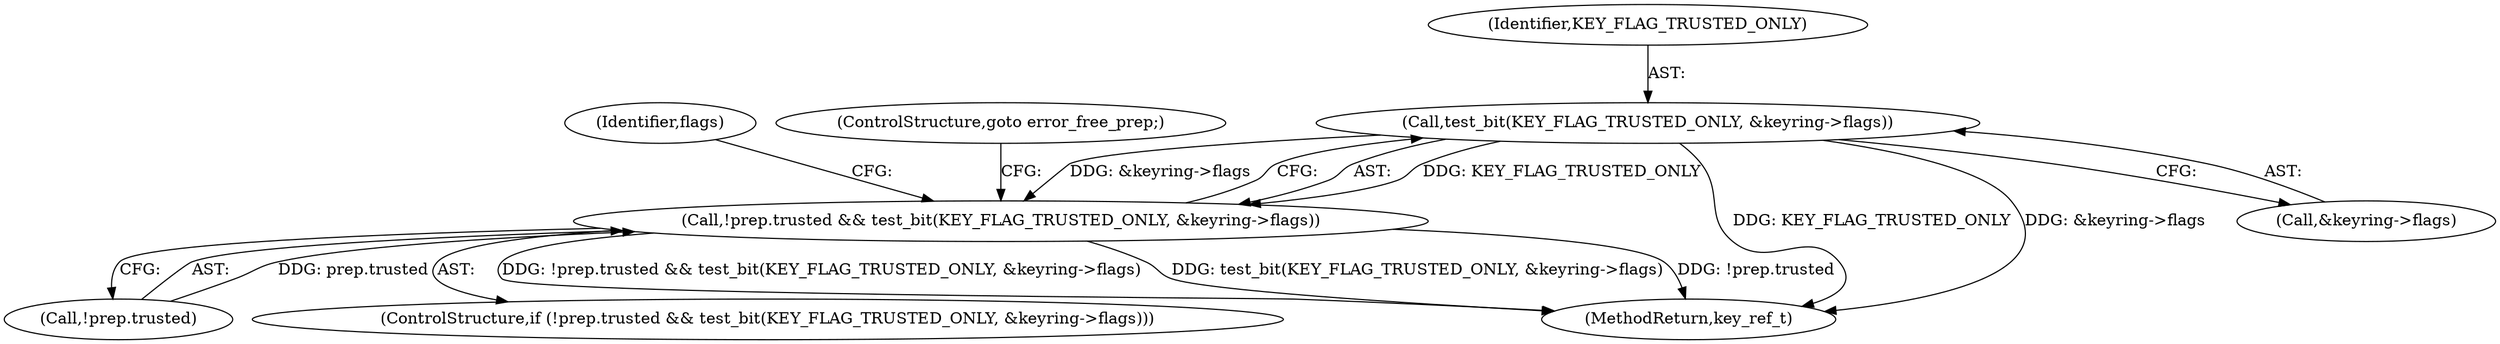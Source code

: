 digraph "0_linux_c06cfb08b88dfbe13be44a69ae2fdc3a7c902d81_2@pointer" {
"1000293" [label="(Call,test_bit(KEY_FLAG_TRUSTED_ONLY, &keyring->flags))"];
"1000288" [label="(Call,!prep.trusted && test_bit(KEY_FLAG_TRUSTED_ONLY, &keyring->flags))"];
"1000301" [label="(Identifier,flags)"];
"1000491" [label="(MethodReturn,key_ref_t)"];
"1000293" [label="(Call,test_bit(KEY_FLAG_TRUSTED_ONLY, &keyring->flags))"];
"1000288" [label="(Call,!prep.trusted && test_bit(KEY_FLAG_TRUSTED_ONLY, &keyring->flags))"];
"1000299" [label="(ControlStructure,goto error_free_prep;)"];
"1000294" [label="(Identifier,KEY_FLAG_TRUSTED_ONLY)"];
"1000289" [label="(Call,!prep.trusted)"];
"1000295" [label="(Call,&keyring->flags)"];
"1000287" [label="(ControlStructure,if (!prep.trusted && test_bit(KEY_FLAG_TRUSTED_ONLY, &keyring->flags)))"];
"1000293" -> "1000288"  [label="AST: "];
"1000293" -> "1000295"  [label="CFG: "];
"1000294" -> "1000293"  [label="AST: "];
"1000295" -> "1000293"  [label="AST: "];
"1000288" -> "1000293"  [label="CFG: "];
"1000293" -> "1000491"  [label="DDG: KEY_FLAG_TRUSTED_ONLY"];
"1000293" -> "1000491"  [label="DDG: &keyring->flags"];
"1000293" -> "1000288"  [label="DDG: KEY_FLAG_TRUSTED_ONLY"];
"1000293" -> "1000288"  [label="DDG: &keyring->flags"];
"1000288" -> "1000287"  [label="AST: "];
"1000288" -> "1000289"  [label="CFG: "];
"1000289" -> "1000288"  [label="AST: "];
"1000299" -> "1000288"  [label="CFG: "];
"1000301" -> "1000288"  [label="CFG: "];
"1000288" -> "1000491"  [label="DDG: test_bit(KEY_FLAG_TRUSTED_ONLY, &keyring->flags)"];
"1000288" -> "1000491"  [label="DDG: !prep.trusted"];
"1000288" -> "1000491"  [label="DDG: !prep.trusted && test_bit(KEY_FLAG_TRUSTED_ONLY, &keyring->flags)"];
"1000289" -> "1000288"  [label="DDG: prep.trusted"];
}
